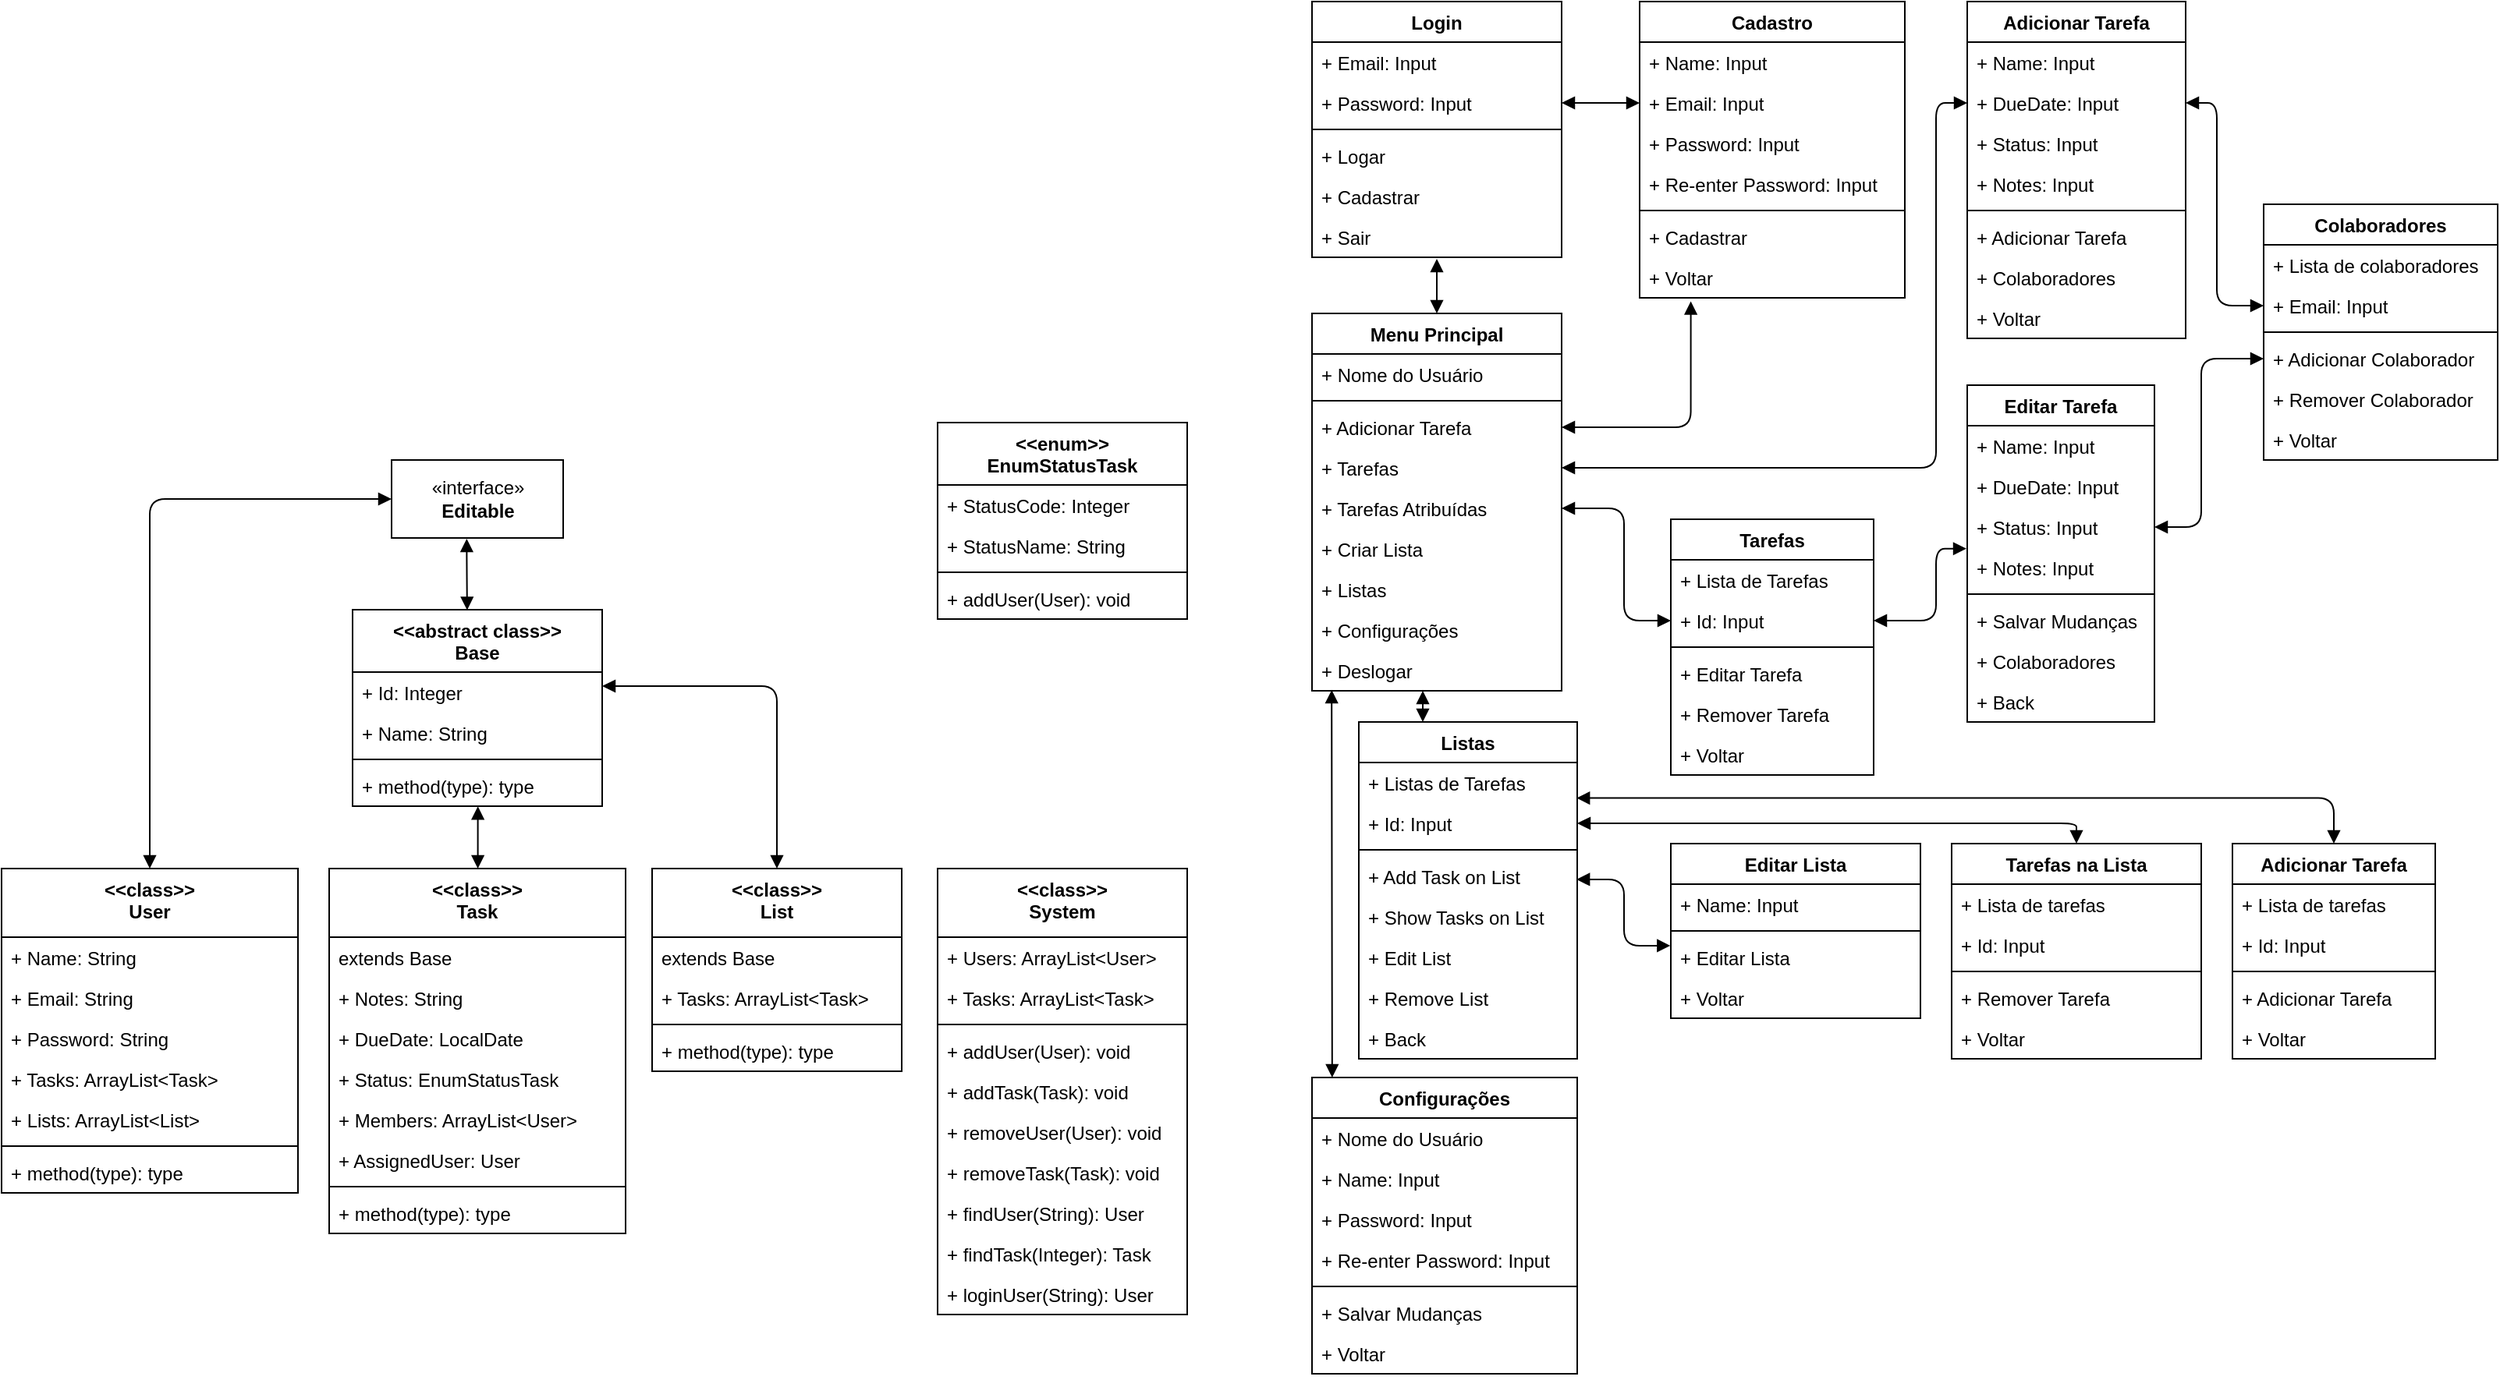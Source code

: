 <mxfile version="13.10.0" type="device"><diagram id="C5RBs43oDa-KdzZeNtuy" name="Page-1"><mxGraphModel dx="2131" dy="529" grid="1" gridSize="10" guides="1" tooltips="1" connect="1" arrows="1" fold="1" page="1" pageScale="1" pageWidth="827" pageHeight="1169" math="0" shadow="0"><root><mxCell id="WIyWlLk6GJQsqaUBKTNV-0"/><mxCell id="WIyWlLk6GJQsqaUBKTNV-1" parent="WIyWlLk6GJQsqaUBKTNV-0"/><mxCell id="65RyUPvdLyKTFgdo_uoQ-5" value="&lt;&lt;class&gt;&gt;&#10;User" style="swimlane;fontStyle=1;align=center;verticalAlign=top;childLayout=stackLayout;horizontal=1;startSize=44;horizontalStack=0;resizeParent=1;resizeParentMax=0;resizeLast=0;collapsible=1;marginBottom=0;" parent="WIyWlLk6GJQsqaUBKTNV-1" vertex="1"><mxGeometry x="-790" y="596" width="190" height="208" as="geometry"/></mxCell><mxCell id="65RyUPvdLyKTFgdo_uoQ-6" value="+ Name: String" style="text;strokeColor=none;fillColor=none;align=left;verticalAlign=top;spacingLeft=4;spacingRight=4;overflow=hidden;rotatable=0;points=[[0,0.5],[1,0.5]];portConstraint=eastwest;" parent="65RyUPvdLyKTFgdo_uoQ-5" vertex="1"><mxGeometry y="44" width="190" height="26" as="geometry"/></mxCell><mxCell id="65RyUPvdLyKTFgdo_uoQ-9" value="+ Email: String" style="text;strokeColor=none;fillColor=none;align=left;verticalAlign=top;spacingLeft=4;spacingRight=4;overflow=hidden;rotatable=0;points=[[0,0.5],[1,0.5]];portConstraint=eastwest;" parent="65RyUPvdLyKTFgdo_uoQ-5" vertex="1"><mxGeometry y="70" width="190" height="26" as="geometry"/></mxCell><mxCell id="65RyUPvdLyKTFgdo_uoQ-10" value="+ Password: String" style="text;strokeColor=none;fillColor=none;align=left;verticalAlign=top;spacingLeft=4;spacingRight=4;overflow=hidden;rotatable=0;points=[[0,0.5],[1,0.5]];portConstraint=eastwest;" parent="65RyUPvdLyKTFgdo_uoQ-5" vertex="1"><mxGeometry y="96" width="190" height="26" as="geometry"/></mxCell><mxCell id="65RyUPvdLyKTFgdo_uoQ-127" value="+ Tasks: ArrayList&lt;Task&gt;" style="text;strokeColor=none;fillColor=none;align=left;verticalAlign=top;spacingLeft=4;spacingRight=4;overflow=hidden;rotatable=0;points=[[0,0.5],[1,0.5]];portConstraint=eastwest;" parent="65RyUPvdLyKTFgdo_uoQ-5" vertex="1"><mxGeometry y="122" width="190" height="26" as="geometry"/></mxCell><mxCell id="65RyUPvdLyKTFgdo_uoQ-190" value="+ Lists: ArrayList&lt;List&gt;" style="text;strokeColor=none;fillColor=none;align=left;verticalAlign=top;spacingLeft=4;spacingRight=4;overflow=hidden;rotatable=0;points=[[0,0.5],[1,0.5]];portConstraint=eastwest;" parent="65RyUPvdLyKTFgdo_uoQ-5" vertex="1"><mxGeometry y="148" width="190" height="26" as="geometry"/></mxCell><mxCell id="65RyUPvdLyKTFgdo_uoQ-7" value="" style="line;strokeWidth=1;fillColor=none;align=left;verticalAlign=middle;spacingTop=-1;spacingLeft=3;spacingRight=3;rotatable=0;labelPosition=right;points=[];portConstraint=eastwest;" parent="65RyUPvdLyKTFgdo_uoQ-5" vertex="1"><mxGeometry y="174" width="190" height="8" as="geometry"/></mxCell><mxCell id="65RyUPvdLyKTFgdo_uoQ-8" value="+ method(type): type" style="text;strokeColor=none;fillColor=none;align=left;verticalAlign=top;spacingLeft=4;spacingRight=4;overflow=hidden;rotatable=0;points=[[0,0.5],[1,0.5]];portConstraint=eastwest;" parent="65RyUPvdLyKTFgdo_uoQ-5" vertex="1"><mxGeometry y="182" width="190" height="26" as="geometry"/></mxCell><mxCell id="65RyUPvdLyKTFgdo_uoQ-11" value="&lt;&lt;class&gt;&gt;&#10;Task" style="swimlane;fontStyle=1;align=center;verticalAlign=top;childLayout=stackLayout;horizontal=1;startSize=44;horizontalStack=0;resizeParent=1;resizeParentMax=0;resizeLast=0;collapsible=1;marginBottom=0;" parent="WIyWlLk6GJQsqaUBKTNV-1" vertex="1"><mxGeometry x="-580" y="596" width="190" height="234" as="geometry"><mxRectangle x="385" y="500" width="60" height="26" as="alternateBounds"/></mxGeometry></mxCell><mxCell id="65RyUPvdLyKTFgdo_uoQ-12" value="extends Base" style="text;strokeColor=none;fillColor=none;align=left;verticalAlign=top;spacingLeft=4;spacingRight=4;overflow=hidden;rotatable=0;points=[[0,0.5],[1,0.5]];portConstraint=eastwest;" parent="65RyUPvdLyKTFgdo_uoQ-11" vertex="1"><mxGeometry y="44" width="190" height="26" as="geometry"/></mxCell><mxCell id="65RyUPvdLyKTFgdo_uoQ-16" value="+ Notes: String" style="text;strokeColor=none;fillColor=none;align=left;verticalAlign=top;spacingLeft=4;spacingRight=4;overflow=hidden;rotatable=0;points=[[0,0.5],[1,0.5]];portConstraint=eastwest;" parent="65RyUPvdLyKTFgdo_uoQ-11" vertex="1"><mxGeometry y="70" width="190" height="26" as="geometry"/></mxCell><mxCell id="65RyUPvdLyKTFgdo_uoQ-17" value="+ DueDate: LocalDate" style="text;strokeColor=none;fillColor=none;align=left;verticalAlign=top;spacingLeft=4;spacingRight=4;overflow=hidden;rotatable=0;points=[[0,0.5],[1,0.5]];portConstraint=eastwest;" parent="65RyUPvdLyKTFgdo_uoQ-11" vertex="1"><mxGeometry y="96" width="190" height="26" as="geometry"/></mxCell><mxCell id="65RyUPvdLyKTFgdo_uoQ-18" value="+ Status: EnumStatusTask" style="text;strokeColor=none;fillColor=none;align=left;verticalAlign=top;spacingLeft=4;spacingRight=4;overflow=hidden;rotatable=0;points=[[0,0.5],[1,0.5]];portConstraint=eastwest;" parent="65RyUPvdLyKTFgdo_uoQ-11" vertex="1"><mxGeometry y="122" width="190" height="26" as="geometry"/></mxCell><mxCell id="65RyUPvdLyKTFgdo_uoQ-19" value="+ Members: ArrayList&lt;User&gt;" style="text;strokeColor=none;fillColor=none;align=left;verticalAlign=top;spacingLeft=4;spacingRight=4;overflow=hidden;rotatable=0;points=[[0,0.5],[1,0.5]];portConstraint=eastwest;" parent="65RyUPvdLyKTFgdo_uoQ-11" vertex="1"><mxGeometry y="148" width="190" height="26" as="geometry"/></mxCell><mxCell id="65RyUPvdLyKTFgdo_uoQ-129" value="+ AssignedUser: User" style="text;strokeColor=none;fillColor=none;align=left;verticalAlign=top;spacingLeft=4;spacingRight=4;overflow=hidden;rotatable=0;points=[[0,0.5],[1,0.5]];portConstraint=eastwest;" parent="65RyUPvdLyKTFgdo_uoQ-11" vertex="1"><mxGeometry y="174" width="190" height="26" as="geometry"/></mxCell><mxCell id="65RyUPvdLyKTFgdo_uoQ-13" value="" style="line;strokeWidth=1;fillColor=none;align=left;verticalAlign=middle;spacingTop=-1;spacingLeft=3;spacingRight=3;rotatable=0;labelPosition=right;points=[];portConstraint=eastwest;" parent="65RyUPvdLyKTFgdo_uoQ-11" vertex="1"><mxGeometry y="200" width="190" height="8" as="geometry"/></mxCell><mxCell id="65RyUPvdLyKTFgdo_uoQ-14" value="+ method(type): type" style="text;strokeColor=none;fillColor=none;align=left;verticalAlign=top;spacingLeft=4;spacingRight=4;overflow=hidden;rotatable=0;points=[[0,0.5],[1,0.5]];portConstraint=eastwest;" parent="65RyUPvdLyKTFgdo_uoQ-11" vertex="1"><mxGeometry y="208" width="190" height="26" as="geometry"/></mxCell><mxCell id="65RyUPvdLyKTFgdo_uoQ-20" value="&lt;&lt;class&gt;&gt;&#10;List" style="swimlane;fontStyle=1;align=center;verticalAlign=top;childLayout=stackLayout;horizontal=1;startSize=44;horizontalStack=0;resizeParent=1;resizeParentMax=0;resizeLast=0;collapsible=1;marginBottom=0;" parent="WIyWlLk6GJQsqaUBKTNV-1" vertex="1"><mxGeometry x="-373" y="596" width="160" height="130" as="geometry"/></mxCell><mxCell id="65RyUPvdLyKTFgdo_uoQ-110" value="extends Base" style="text;strokeColor=none;fillColor=none;align=left;verticalAlign=top;spacingLeft=4;spacingRight=4;overflow=hidden;rotatable=0;points=[[0,0.5],[1,0.5]];portConstraint=eastwest;" parent="65RyUPvdLyKTFgdo_uoQ-20" vertex="1"><mxGeometry y="44" width="160" height="26" as="geometry"/></mxCell><mxCell id="65RyUPvdLyKTFgdo_uoQ-24" value="+ Tasks: ArrayList&lt;Task&gt;" style="text;strokeColor=none;fillColor=none;align=left;verticalAlign=top;spacingLeft=4;spacingRight=4;overflow=hidden;rotatable=0;points=[[0,0.5],[1,0.5]];portConstraint=eastwest;" parent="65RyUPvdLyKTFgdo_uoQ-20" vertex="1"><mxGeometry y="70" width="160" height="26" as="geometry"/></mxCell><mxCell id="65RyUPvdLyKTFgdo_uoQ-22" value="" style="line;strokeWidth=1;fillColor=none;align=left;verticalAlign=middle;spacingTop=-1;spacingLeft=3;spacingRight=3;rotatable=0;labelPosition=right;points=[];portConstraint=eastwest;" parent="65RyUPvdLyKTFgdo_uoQ-20" vertex="1"><mxGeometry y="96" width="160" height="8" as="geometry"/></mxCell><mxCell id="65RyUPvdLyKTFgdo_uoQ-23" value="+ method(type): type" style="text;strokeColor=none;fillColor=none;align=left;verticalAlign=top;spacingLeft=4;spacingRight=4;overflow=hidden;rotatable=0;points=[[0,0.5],[1,0.5]];portConstraint=eastwest;" parent="65RyUPvdLyKTFgdo_uoQ-20" vertex="1"><mxGeometry y="104" width="160" height="26" as="geometry"/></mxCell><mxCell id="65RyUPvdLyKTFgdo_uoQ-35" value="Login" style="swimlane;fontStyle=1;align=center;verticalAlign=top;childLayout=stackLayout;horizontal=1;startSize=26;horizontalStack=0;resizeParent=1;resizeParentMax=0;resizeLast=0;collapsible=1;marginBottom=0;" parent="WIyWlLk6GJQsqaUBKTNV-1" vertex="1"><mxGeometry x="50" y="40" width="160" height="164" as="geometry"/></mxCell><mxCell id="65RyUPvdLyKTFgdo_uoQ-36" value="+ Email: Input" style="text;strokeColor=none;fillColor=none;align=left;verticalAlign=top;spacingLeft=4;spacingRight=4;overflow=hidden;rotatable=0;points=[[0,0.5],[1,0.5]];portConstraint=eastwest;" parent="65RyUPvdLyKTFgdo_uoQ-35" vertex="1"><mxGeometry y="26" width="160" height="26" as="geometry"/></mxCell><mxCell id="65RyUPvdLyKTFgdo_uoQ-37" value="+ Password: Input" style="text;strokeColor=none;fillColor=none;align=left;verticalAlign=top;spacingLeft=4;spacingRight=4;overflow=hidden;rotatable=0;points=[[0,0.5],[1,0.5]];portConstraint=eastwest;" parent="65RyUPvdLyKTFgdo_uoQ-35" vertex="1"><mxGeometry y="52" width="160" height="26" as="geometry"/></mxCell><mxCell id="65RyUPvdLyKTFgdo_uoQ-39" value="" style="line;strokeWidth=1;fillColor=none;align=left;verticalAlign=middle;spacingTop=-1;spacingLeft=3;spacingRight=3;rotatable=0;labelPosition=right;points=[];portConstraint=eastwest;" parent="65RyUPvdLyKTFgdo_uoQ-35" vertex="1"><mxGeometry y="78" width="160" height="8" as="geometry"/></mxCell><mxCell id="65RyUPvdLyKTFgdo_uoQ-40" value="+ Logar" style="text;strokeColor=none;fillColor=none;align=left;verticalAlign=top;spacingLeft=4;spacingRight=4;overflow=hidden;rotatable=0;points=[[0,0.5],[1,0.5]];portConstraint=eastwest;" parent="65RyUPvdLyKTFgdo_uoQ-35" vertex="1"><mxGeometry y="86" width="160" height="26" as="geometry"/></mxCell><mxCell id="65RyUPvdLyKTFgdo_uoQ-41" value="+ Cadastrar" style="text;strokeColor=none;fillColor=none;align=left;verticalAlign=top;spacingLeft=4;spacingRight=4;overflow=hidden;rotatable=0;points=[[0,0.5],[1,0.5]];portConstraint=eastwest;" parent="65RyUPvdLyKTFgdo_uoQ-35" vertex="1"><mxGeometry y="112" width="160" height="26" as="geometry"/></mxCell><mxCell id="65RyUPvdLyKTFgdo_uoQ-42" value="+ Sair" style="text;strokeColor=none;fillColor=none;align=left;verticalAlign=top;spacingLeft=4;spacingRight=4;overflow=hidden;rotatable=0;points=[[0,0.5],[1,0.5]];portConstraint=eastwest;" parent="65RyUPvdLyKTFgdo_uoQ-35" vertex="1"><mxGeometry y="138" width="160" height="26" as="geometry"/></mxCell><mxCell id="65RyUPvdLyKTFgdo_uoQ-43" value="Cadastro" style="swimlane;fontStyle=1;align=center;verticalAlign=top;childLayout=stackLayout;horizontal=1;startSize=26;horizontalStack=0;resizeParent=1;resizeParentMax=0;resizeLast=0;collapsible=1;marginBottom=0;" parent="WIyWlLk6GJQsqaUBKTNV-1" vertex="1"><mxGeometry x="260" y="40" width="170" height="190" as="geometry"/></mxCell><mxCell id="65RyUPvdLyKTFgdo_uoQ-44" value="+ Name: Input" style="text;strokeColor=none;fillColor=none;align=left;verticalAlign=top;spacingLeft=4;spacingRight=4;overflow=hidden;rotatable=0;points=[[0,0.5],[1,0.5]];portConstraint=eastwest;" parent="65RyUPvdLyKTFgdo_uoQ-43" vertex="1"><mxGeometry y="26" width="170" height="26" as="geometry"/></mxCell><mxCell id="65RyUPvdLyKTFgdo_uoQ-45" value="+ Email: Input" style="text;strokeColor=none;fillColor=none;align=left;verticalAlign=top;spacingLeft=4;spacingRight=4;overflow=hidden;rotatable=0;points=[[0,0.5],[1,0.5]];portConstraint=eastwest;" parent="65RyUPvdLyKTFgdo_uoQ-43" vertex="1"><mxGeometry y="52" width="170" height="26" as="geometry"/></mxCell><mxCell id="65RyUPvdLyKTFgdo_uoQ-50" value="+ Password: Input" style="text;strokeColor=none;fillColor=none;align=left;verticalAlign=top;spacingLeft=4;spacingRight=4;overflow=hidden;rotatable=0;points=[[0,0.5],[1,0.5]];portConstraint=eastwest;" parent="65RyUPvdLyKTFgdo_uoQ-43" vertex="1"><mxGeometry y="78" width="170" height="26" as="geometry"/></mxCell><mxCell id="65RyUPvdLyKTFgdo_uoQ-51" value="+ Re-enter Password: Input" style="text;strokeColor=none;fillColor=none;align=left;verticalAlign=top;spacingLeft=4;spacingRight=4;overflow=hidden;rotatable=0;points=[[0,0.5],[1,0.5]];portConstraint=eastwest;" parent="65RyUPvdLyKTFgdo_uoQ-43" vertex="1"><mxGeometry y="104" width="170" height="26" as="geometry"/></mxCell><mxCell id="65RyUPvdLyKTFgdo_uoQ-46" value="" style="line;strokeWidth=1;fillColor=none;align=left;verticalAlign=middle;spacingTop=-1;spacingLeft=3;spacingRight=3;rotatable=0;labelPosition=right;points=[];portConstraint=eastwest;" parent="65RyUPvdLyKTFgdo_uoQ-43" vertex="1"><mxGeometry y="130" width="170" height="8" as="geometry"/></mxCell><mxCell id="65RyUPvdLyKTFgdo_uoQ-48" value="+ Cadastrar" style="text;strokeColor=none;fillColor=none;align=left;verticalAlign=top;spacingLeft=4;spacingRight=4;overflow=hidden;rotatable=0;points=[[0,0.5],[1,0.5]];portConstraint=eastwest;" parent="65RyUPvdLyKTFgdo_uoQ-43" vertex="1"><mxGeometry y="138" width="170" height="26" as="geometry"/></mxCell><mxCell id="65RyUPvdLyKTFgdo_uoQ-49" value="+ Voltar" style="text;strokeColor=none;fillColor=none;align=left;verticalAlign=top;spacingLeft=4;spacingRight=4;overflow=hidden;rotatable=0;points=[[0,0.5],[1,0.5]];portConstraint=eastwest;" parent="65RyUPvdLyKTFgdo_uoQ-43" vertex="1"><mxGeometry y="164" width="170" height="26" as="geometry"/></mxCell><mxCell id="65RyUPvdLyKTFgdo_uoQ-52" value="Menu Principal" style="swimlane;fontStyle=1;align=center;verticalAlign=top;childLayout=stackLayout;horizontal=1;startSize=26;horizontalStack=0;resizeParent=1;resizeParentMax=0;resizeLast=0;collapsible=1;marginBottom=0;" parent="WIyWlLk6GJQsqaUBKTNV-1" vertex="1"><mxGeometry x="50" y="240" width="160" height="242" as="geometry"/></mxCell><mxCell id="65RyUPvdLyKTFgdo_uoQ-58" value="+ Nome do Usuário" style="text;strokeColor=none;fillColor=none;align=left;verticalAlign=top;spacingLeft=4;spacingRight=4;overflow=hidden;rotatable=0;points=[[0,0.5],[1,0.5]];portConstraint=eastwest;" parent="65RyUPvdLyKTFgdo_uoQ-52" vertex="1"><mxGeometry y="26" width="160" height="26" as="geometry"/></mxCell><mxCell id="65RyUPvdLyKTFgdo_uoQ-57" value="" style="line;strokeWidth=1;fillColor=none;align=left;verticalAlign=middle;spacingTop=-1;spacingLeft=3;spacingRight=3;rotatable=0;labelPosition=right;points=[];portConstraint=eastwest;" parent="65RyUPvdLyKTFgdo_uoQ-52" vertex="1"><mxGeometry y="52" width="160" height="8" as="geometry"/></mxCell><mxCell id="65RyUPvdLyKTFgdo_uoQ-61" value="+ Adicionar Tarefa" style="text;strokeColor=none;fillColor=none;align=left;verticalAlign=top;spacingLeft=4;spacingRight=4;overflow=hidden;rotatable=0;points=[[0,0.5],[1,0.5]];portConstraint=eastwest;" parent="65RyUPvdLyKTFgdo_uoQ-52" vertex="1"><mxGeometry y="60" width="160" height="26" as="geometry"/></mxCell><mxCell id="65RyUPvdLyKTFgdo_uoQ-60" value="+ Tarefas" style="text;strokeColor=none;fillColor=none;align=left;verticalAlign=top;spacingLeft=4;spacingRight=4;overflow=hidden;rotatable=0;points=[[0,0.5],[1,0.5]];portConstraint=eastwest;" parent="65RyUPvdLyKTFgdo_uoQ-52" vertex="1"><mxGeometry y="86" width="160" height="26" as="geometry"/></mxCell><mxCell id="65RyUPvdLyKTFgdo_uoQ-164" value="+ Tarefas Atribuídas" style="text;strokeColor=none;fillColor=none;align=left;verticalAlign=top;spacingLeft=4;spacingRight=4;overflow=hidden;rotatable=0;points=[[0,0.5],[1,0.5]];portConstraint=eastwest;" parent="65RyUPvdLyKTFgdo_uoQ-52" vertex="1"><mxGeometry y="112" width="160" height="26" as="geometry"/></mxCell><mxCell id="65RyUPvdLyKTFgdo_uoQ-62" value="+ Criar Lista" style="text;strokeColor=none;fillColor=none;align=left;verticalAlign=top;spacingLeft=4;spacingRight=4;overflow=hidden;rotatable=0;points=[[0,0.5],[1,0.5]];portConstraint=eastwest;" parent="65RyUPvdLyKTFgdo_uoQ-52" vertex="1"><mxGeometry y="138" width="160" height="26" as="geometry"/></mxCell><mxCell id="65RyUPvdLyKTFgdo_uoQ-64" value="+ Listas" style="text;strokeColor=none;fillColor=none;align=left;verticalAlign=top;spacingLeft=4;spacingRight=4;overflow=hidden;rotatable=0;points=[[0,0.5],[1,0.5]];portConstraint=eastwest;" parent="65RyUPvdLyKTFgdo_uoQ-52" vertex="1"><mxGeometry y="164" width="160" height="26" as="geometry"/></mxCell><mxCell id="65RyUPvdLyKTFgdo_uoQ-191" value="+ Configurações" style="text;strokeColor=none;fillColor=none;align=left;verticalAlign=top;spacingLeft=4;spacingRight=4;overflow=hidden;rotatable=0;points=[[0,0.5],[1,0.5]];portConstraint=eastwest;" parent="65RyUPvdLyKTFgdo_uoQ-52" vertex="1"><mxGeometry y="190" width="160" height="26" as="geometry"/></mxCell><mxCell id="65RyUPvdLyKTFgdo_uoQ-59" value="+ Deslogar" style="text;strokeColor=none;fillColor=none;align=left;verticalAlign=top;spacingLeft=4;spacingRight=4;overflow=hidden;rotatable=0;points=[[0,0.5],[1,0.5]];portConstraint=eastwest;" parent="65RyUPvdLyKTFgdo_uoQ-52" vertex="1"><mxGeometry y="216" width="160" height="26" as="geometry"/></mxCell><mxCell id="65RyUPvdLyKTFgdo_uoQ-65" value="Adicionar Tarefa" style="swimlane;fontStyle=1;align=center;verticalAlign=top;childLayout=stackLayout;horizontal=1;startSize=26;horizontalStack=0;resizeParent=1;resizeParentMax=0;resizeLast=0;collapsible=1;marginBottom=0;" parent="WIyWlLk6GJQsqaUBKTNV-1" vertex="1"><mxGeometry x="470" y="40" width="140" height="216" as="geometry"/></mxCell><mxCell id="65RyUPvdLyKTFgdo_uoQ-66" value="+ Name: Input" style="text;strokeColor=none;fillColor=none;align=left;verticalAlign=top;spacingLeft=4;spacingRight=4;overflow=hidden;rotatable=0;points=[[0,0.5],[1,0.5]];portConstraint=eastwest;" parent="65RyUPvdLyKTFgdo_uoQ-65" vertex="1"><mxGeometry y="26" width="140" height="26" as="geometry"/></mxCell><mxCell id="65RyUPvdLyKTFgdo_uoQ-74" value="+ DueDate: Input" style="text;strokeColor=none;fillColor=none;align=left;verticalAlign=top;spacingLeft=4;spacingRight=4;overflow=hidden;rotatable=0;points=[[0,0.5],[1,0.5]];portConstraint=eastwest;" parent="65RyUPvdLyKTFgdo_uoQ-65" vertex="1"><mxGeometry y="52" width="140" height="26" as="geometry"/></mxCell><mxCell id="65RyUPvdLyKTFgdo_uoQ-75" value="+ Status: Input" style="text;strokeColor=none;fillColor=none;align=left;verticalAlign=top;spacingLeft=4;spacingRight=4;overflow=hidden;rotatable=0;points=[[0,0.5],[1,0.5]];portConstraint=eastwest;" parent="65RyUPvdLyKTFgdo_uoQ-65" vertex="1"><mxGeometry y="78" width="140" height="26" as="geometry"/></mxCell><mxCell id="65RyUPvdLyKTFgdo_uoQ-100" value="+ Notes: Input" style="text;strokeColor=none;fillColor=none;align=left;verticalAlign=top;spacingLeft=4;spacingRight=4;overflow=hidden;rotatable=0;points=[[0,0.5],[1,0.5]];portConstraint=eastwest;" parent="65RyUPvdLyKTFgdo_uoQ-65" vertex="1"><mxGeometry y="104" width="140" height="26" as="geometry"/></mxCell><mxCell id="65RyUPvdLyKTFgdo_uoQ-67" value="" style="line;strokeWidth=1;fillColor=none;align=left;verticalAlign=middle;spacingTop=-1;spacingLeft=3;spacingRight=3;rotatable=0;labelPosition=right;points=[];portConstraint=eastwest;" parent="65RyUPvdLyKTFgdo_uoQ-65" vertex="1"><mxGeometry y="130" width="140" height="8" as="geometry"/></mxCell><mxCell id="65RyUPvdLyKTFgdo_uoQ-70" value="+ Adicionar Tarefa" style="text;strokeColor=none;fillColor=none;align=left;verticalAlign=top;spacingLeft=4;spacingRight=4;overflow=hidden;rotatable=0;points=[[0,0.5],[1,0.5]];portConstraint=eastwest;" parent="65RyUPvdLyKTFgdo_uoQ-65" vertex="1"><mxGeometry y="138" width="140" height="26" as="geometry"/></mxCell><mxCell id="65RyUPvdLyKTFgdo_uoQ-68" value="+ Colaboradores" style="text;strokeColor=none;fillColor=none;align=left;verticalAlign=top;spacingLeft=4;spacingRight=4;overflow=hidden;rotatable=0;points=[[0,0.5],[1,0.5]];portConstraint=eastwest;" parent="65RyUPvdLyKTFgdo_uoQ-65" vertex="1"><mxGeometry y="164" width="140" height="26" as="geometry"/></mxCell><mxCell id="65RyUPvdLyKTFgdo_uoQ-73" value="+ Voltar" style="text;strokeColor=none;fillColor=none;align=left;verticalAlign=top;spacingLeft=4;spacingRight=4;overflow=hidden;rotatable=0;points=[[0,0.5],[1,0.5]];portConstraint=eastwest;" parent="65RyUPvdLyKTFgdo_uoQ-65" vertex="1"><mxGeometry y="190" width="140" height="26" as="geometry"/></mxCell><mxCell id="65RyUPvdLyKTFgdo_uoQ-77" value="Colaboradores" style="swimlane;fontStyle=1;align=center;verticalAlign=top;childLayout=stackLayout;horizontal=1;startSize=26;horizontalStack=0;resizeParent=1;resizeParentMax=0;resizeLast=0;collapsible=1;marginBottom=0;" parent="WIyWlLk6GJQsqaUBKTNV-1" vertex="1"><mxGeometry x="660" y="170" width="150" height="164" as="geometry"/></mxCell><mxCell id="65RyUPvdLyKTFgdo_uoQ-78" value="+ Lista de colaboradores" style="text;strokeColor=none;fillColor=none;align=left;verticalAlign=top;spacingLeft=4;spacingRight=4;overflow=hidden;rotatable=0;points=[[0,0.5],[1,0.5]];portConstraint=eastwest;" parent="65RyUPvdLyKTFgdo_uoQ-77" vertex="1"><mxGeometry y="26" width="150" height="26" as="geometry"/></mxCell><mxCell id="65RyUPvdLyKTFgdo_uoQ-79" value="+ Email: Input" style="text;strokeColor=none;fillColor=none;align=left;verticalAlign=top;spacingLeft=4;spacingRight=4;overflow=hidden;rotatable=0;points=[[0,0.5],[1,0.5]];portConstraint=eastwest;" parent="65RyUPvdLyKTFgdo_uoQ-77" vertex="1"><mxGeometry y="52" width="150" height="26" as="geometry"/></mxCell><mxCell id="65RyUPvdLyKTFgdo_uoQ-81" value="" style="line;strokeWidth=1;fillColor=none;align=left;verticalAlign=middle;spacingTop=-1;spacingLeft=3;spacingRight=3;rotatable=0;labelPosition=right;points=[];portConstraint=eastwest;" parent="65RyUPvdLyKTFgdo_uoQ-77" vertex="1"><mxGeometry y="78" width="150" height="8" as="geometry"/></mxCell><mxCell id="65RyUPvdLyKTFgdo_uoQ-82" value="+ Adicionar Colaborador" style="text;strokeColor=none;fillColor=none;align=left;verticalAlign=top;spacingLeft=4;spacingRight=4;overflow=hidden;rotatable=0;points=[[0,0.5],[1,0.5]];portConstraint=eastwest;" parent="65RyUPvdLyKTFgdo_uoQ-77" vertex="1"><mxGeometry y="86" width="150" height="26" as="geometry"/></mxCell><mxCell id="65RyUPvdLyKTFgdo_uoQ-83" value="+ Remover Colaborador" style="text;strokeColor=none;fillColor=none;align=left;verticalAlign=top;spacingLeft=4;spacingRight=4;overflow=hidden;rotatable=0;points=[[0,0.5],[1,0.5]];portConstraint=eastwest;" parent="65RyUPvdLyKTFgdo_uoQ-77" vertex="1"><mxGeometry y="112" width="150" height="26" as="geometry"/></mxCell><mxCell id="65RyUPvdLyKTFgdo_uoQ-84" value="+ Voltar" style="text;strokeColor=none;fillColor=none;align=left;verticalAlign=top;spacingLeft=4;spacingRight=4;overflow=hidden;rotatable=0;points=[[0,0.5],[1,0.5]];portConstraint=eastwest;" parent="65RyUPvdLyKTFgdo_uoQ-77" vertex="1"><mxGeometry y="138" width="150" height="26" as="geometry"/></mxCell><mxCell id="65RyUPvdLyKTFgdo_uoQ-85" value="Tarefas" style="swimlane;fontStyle=1;align=center;verticalAlign=top;childLayout=stackLayout;horizontal=1;startSize=26;horizontalStack=0;resizeParent=1;resizeParentMax=0;resizeLast=0;collapsible=1;marginBottom=0;" parent="WIyWlLk6GJQsqaUBKTNV-1" vertex="1"><mxGeometry x="280" y="372" width="130" height="164" as="geometry"/></mxCell><mxCell id="65RyUPvdLyKTFgdo_uoQ-86" value="+ Lista de Tarefas" style="text;strokeColor=none;fillColor=none;align=left;verticalAlign=top;spacingLeft=4;spacingRight=4;overflow=hidden;rotatable=0;points=[[0,0.5],[1,0.5]];portConstraint=eastwest;" parent="65RyUPvdLyKTFgdo_uoQ-85" vertex="1"><mxGeometry y="26" width="130" height="26" as="geometry"/></mxCell><mxCell id="65RyUPvdLyKTFgdo_uoQ-87" value="+ Id: Input" style="text;strokeColor=none;fillColor=none;align=left;verticalAlign=top;spacingLeft=4;spacingRight=4;overflow=hidden;rotatable=0;points=[[0,0.5],[1,0.5]];portConstraint=eastwest;" parent="65RyUPvdLyKTFgdo_uoQ-85" vertex="1"><mxGeometry y="52" width="130" height="26" as="geometry"/></mxCell><mxCell id="65RyUPvdLyKTFgdo_uoQ-88" value="" style="line;strokeWidth=1;fillColor=none;align=left;verticalAlign=middle;spacingTop=-1;spacingLeft=3;spacingRight=3;rotatable=0;labelPosition=right;points=[];portConstraint=eastwest;" parent="65RyUPvdLyKTFgdo_uoQ-85" vertex="1"><mxGeometry y="78" width="130" height="8" as="geometry"/></mxCell><mxCell id="65RyUPvdLyKTFgdo_uoQ-90" value="+ Editar Tarefa" style="text;strokeColor=none;fillColor=none;align=left;verticalAlign=top;spacingLeft=4;spacingRight=4;overflow=hidden;rotatable=0;points=[[0,0.5],[1,0.5]];portConstraint=eastwest;" parent="65RyUPvdLyKTFgdo_uoQ-85" vertex="1"><mxGeometry y="86" width="130" height="26" as="geometry"/></mxCell><mxCell id="65RyUPvdLyKTFgdo_uoQ-89" value="+ Remover Tarefa" style="text;strokeColor=none;fillColor=none;align=left;verticalAlign=top;spacingLeft=4;spacingRight=4;overflow=hidden;rotatable=0;points=[[0,0.5],[1,0.5]];portConstraint=eastwest;" parent="65RyUPvdLyKTFgdo_uoQ-85" vertex="1"><mxGeometry y="112" width="130" height="26" as="geometry"/></mxCell><mxCell id="65RyUPvdLyKTFgdo_uoQ-91" value="+ Voltar" style="text;strokeColor=none;fillColor=none;align=left;verticalAlign=top;spacingLeft=4;spacingRight=4;overflow=hidden;rotatable=0;points=[[0,0.5],[1,0.5]];portConstraint=eastwest;" parent="65RyUPvdLyKTFgdo_uoQ-85" vertex="1"><mxGeometry y="138" width="130" height="26" as="geometry"/></mxCell><mxCell id="65RyUPvdLyKTFgdo_uoQ-92" value="Editar Tarefa" style="swimlane;fontStyle=1;align=center;verticalAlign=top;childLayout=stackLayout;horizontal=1;startSize=26;horizontalStack=0;resizeParent=1;resizeParentMax=0;resizeLast=0;collapsible=1;marginBottom=0;" parent="WIyWlLk6GJQsqaUBKTNV-1" vertex="1"><mxGeometry x="470" y="286" width="120" height="216" as="geometry"/></mxCell><mxCell id="65RyUPvdLyKTFgdo_uoQ-93" value="+ Name: Input" style="text;strokeColor=none;fillColor=none;align=left;verticalAlign=top;spacingLeft=4;spacingRight=4;overflow=hidden;rotatable=0;points=[[0,0.5],[1,0.5]];portConstraint=eastwest;" parent="65RyUPvdLyKTFgdo_uoQ-92" vertex="1"><mxGeometry y="26" width="120" height="26" as="geometry"/></mxCell><mxCell id="65RyUPvdLyKTFgdo_uoQ-94" value="+ DueDate: Input" style="text;strokeColor=none;fillColor=none;align=left;verticalAlign=top;spacingLeft=4;spacingRight=4;overflow=hidden;rotatable=0;points=[[0,0.5],[1,0.5]];portConstraint=eastwest;" parent="65RyUPvdLyKTFgdo_uoQ-92" vertex="1"><mxGeometry y="52" width="120" height="26" as="geometry"/></mxCell><mxCell id="65RyUPvdLyKTFgdo_uoQ-95" value="+ Status: Input" style="text;strokeColor=none;fillColor=none;align=left;verticalAlign=top;spacingLeft=4;spacingRight=4;overflow=hidden;rotatable=0;points=[[0,0.5],[1,0.5]];portConstraint=eastwest;" parent="65RyUPvdLyKTFgdo_uoQ-92" vertex="1"><mxGeometry y="78" width="120" height="26" as="geometry"/></mxCell><mxCell id="65RyUPvdLyKTFgdo_uoQ-101" value="+ Notes: Input" style="text;strokeColor=none;fillColor=none;align=left;verticalAlign=top;spacingLeft=4;spacingRight=4;overflow=hidden;rotatable=0;points=[[0,0.5],[1,0.5]];portConstraint=eastwest;" parent="65RyUPvdLyKTFgdo_uoQ-92" vertex="1"><mxGeometry y="104" width="120" height="26" as="geometry"/></mxCell><mxCell id="65RyUPvdLyKTFgdo_uoQ-96" value="" style="line;strokeWidth=1;fillColor=none;align=left;verticalAlign=middle;spacingTop=-1;spacingLeft=3;spacingRight=3;rotatable=0;labelPosition=right;points=[];portConstraint=eastwest;" parent="65RyUPvdLyKTFgdo_uoQ-92" vertex="1"><mxGeometry y="130" width="120" height="8" as="geometry"/></mxCell><mxCell id="65RyUPvdLyKTFgdo_uoQ-98" value="+ Salvar Mudanças" style="text;strokeColor=none;fillColor=none;align=left;verticalAlign=top;spacingLeft=4;spacingRight=4;overflow=hidden;rotatable=0;points=[[0,0.5],[1,0.5]];portConstraint=eastwest;" parent="65RyUPvdLyKTFgdo_uoQ-92" vertex="1"><mxGeometry y="138" width="120" height="26" as="geometry"/></mxCell><mxCell id="65RyUPvdLyKTFgdo_uoQ-102" value="+ Colaboradores" style="text;strokeColor=none;fillColor=none;align=left;verticalAlign=top;spacingLeft=4;spacingRight=4;overflow=hidden;rotatable=0;points=[[0,0.5],[1,0.5]];portConstraint=eastwest;" parent="65RyUPvdLyKTFgdo_uoQ-92" vertex="1"><mxGeometry y="164" width="120" height="26" as="geometry"/></mxCell><mxCell id="65RyUPvdLyKTFgdo_uoQ-99" value="+ Back" style="text;strokeColor=none;fillColor=none;align=left;verticalAlign=top;spacingLeft=4;spacingRight=4;overflow=hidden;rotatable=0;points=[[0,0.5],[1,0.5]];portConstraint=eastwest;" parent="65RyUPvdLyKTFgdo_uoQ-92" vertex="1"><mxGeometry y="190" width="120" height="26" as="geometry"/></mxCell><mxCell id="65RyUPvdLyKTFgdo_uoQ-103" value="Listas" style="swimlane;fontStyle=1;align=center;verticalAlign=top;childLayout=stackLayout;horizontal=1;startSize=26;horizontalStack=0;resizeParent=1;resizeParentMax=0;resizeLast=0;collapsible=1;marginBottom=0;" parent="WIyWlLk6GJQsqaUBKTNV-1" vertex="1"><mxGeometry x="80" y="502" width="140" height="216" as="geometry"/></mxCell><mxCell id="65RyUPvdLyKTFgdo_uoQ-104" value="+ Listas de Tarefas&#10;" style="text;strokeColor=none;fillColor=none;align=left;verticalAlign=top;spacingLeft=4;spacingRight=4;overflow=hidden;rotatable=0;points=[[0,0.5],[1,0.5]];portConstraint=eastwest;" parent="65RyUPvdLyKTFgdo_uoQ-103" vertex="1"><mxGeometry y="26" width="140" height="26" as="geometry"/></mxCell><mxCell id="65RyUPvdLyKTFgdo_uoQ-105" value="+ Id: Input" style="text;strokeColor=none;fillColor=none;align=left;verticalAlign=top;spacingLeft=4;spacingRight=4;overflow=hidden;rotatable=0;points=[[0,0.5],[1,0.5]];portConstraint=eastwest;" parent="65RyUPvdLyKTFgdo_uoQ-103" vertex="1"><mxGeometry y="52" width="140" height="26" as="geometry"/></mxCell><mxCell id="65RyUPvdLyKTFgdo_uoQ-106" value="" style="line;strokeWidth=1;fillColor=none;align=left;verticalAlign=middle;spacingTop=-1;spacingLeft=3;spacingRight=3;rotatable=0;labelPosition=right;points=[];portConstraint=eastwest;" parent="65RyUPvdLyKTFgdo_uoQ-103" vertex="1"><mxGeometry y="78" width="140" height="8" as="geometry"/></mxCell><mxCell id="65RyUPvdLyKTFgdo_uoQ-107" value="+ Add Task on List" style="text;strokeColor=none;fillColor=none;align=left;verticalAlign=top;spacingLeft=4;spacingRight=4;overflow=hidden;rotatable=0;points=[[0,0.5],[1,0.5]];portConstraint=eastwest;" parent="65RyUPvdLyKTFgdo_uoQ-103" vertex="1"><mxGeometry y="86" width="140" height="26" as="geometry"/></mxCell><mxCell id="65RyUPvdLyKTFgdo_uoQ-118" value="+ Show Tasks on List" style="text;strokeColor=none;fillColor=none;align=left;verticalAlign=top;spacingLeft=4;spacingRight=4;overflow=hidden;rotatable=0;points=[[0,0.5],[1,0.5]];portConstraint=eastwest;" parent="65RyUPvdLyKTFgdo_uoQ-103" vertex="1"><mxGeometry y="112" width="140" height="26" as="geometry"/></mxCell><mxCell id="65RyUPvdLyKTFgdo_uoQ-170" value="+ Edit List" style="text;strokeColor=none;fillColor=none;align=left;verticalAlign=top;spacingLeft=4;spacingRight=4;overflow=hidden;rotatable=0;points=[[0,0.5],[1,0.5]];portConstraint=eastwest;" parent="65RyUPvdLyKTFgdo_uoQ-103" vertex="1"><mxGeometry y="138" width="140" height="26" as="geometry"/></mxCell><mxCell id="65RyUPvdLyKTFgdo_uoQ-108" value="+ Remove List" style="text;strokeColor=none;fillColor=none;align=left;verticalAlign=top;spacingLeft=4;spacingRight=4;overflow=hidden;rotatable=0;points=[[0,0.5],[1,0.5]];portConstraint=eastwest;" parent="65RyUPvdLyKTFgdo_uoQ-103" vertex="1"><mxGeometry y="164" width="140" height="26" as="geometry"/></mxCell><mxCell id="65RyUPvdLyKTFgdo_uoQ-109" value="+ Back" style="text;strokeColor=none;fillColor=none;align=left;verticalAlign=top;spacingLeft=4;spacingRight=4;overflow=hidden;rotatable=0;points=[[0,0.5],[1,0.5]];portConstraint=eastwest;" parent="65RyUPvdLyKTFgdo_uoQ-103" vertex="1"><mxGeometry y="190" width="140" height="26" as="geometry"/></mxCell><mxCell id="65RyUPvdLyKTFgdo_uoQ-111" value="Adicionar Tarefa" style="swimlane;fontStyle=1;align=center;verticalAlign=top;childLayout=stackLayout;horizontal=1;startSize=26;horizontalStack=0;resizeParent=1;resizeParentMax=0;resizeLast=0;collapsible=1;marginBottom=0;" parent="WIyWlLk6GJQsqaUBKTNV-1" vertex="1"><mxGeometry x="640" y="580" width="130" height="138" as="geometry"/></mxCell><mxCell id="65RyUPvdLyKTFgdo_uoQ-112" value="+ Lista de tarefas" style="text;strokeColor=none;fillColor=none;align=left;verticalAlign=top;spacingLeft=4;spacingRight=4;overflow=hidden;rotatable=0;points=[[0,0.5],[1,0.5]];portConstraint=eastwest;" parent="65RyUPvdLyKTFgdo_uoQ-111" vertex="1"><mxGeometry y="26" width="130" height="26" as="geometry"/></mxCell><mxCell id="65RyUPvdLyKTFgdo_uoQ-113" value="+ Id: Input" style="text;strokeColor=none;fillColor=none;align=left;verticalAlign=top;spacingLeft=4;spacingRight=4;overflow=hidden;rotatable=0;points=[[0,0.5],[1,0.5]];portConstraint=eastwest;" parent="65RyUPvdLyKTFgdo_uoQ-111" vertex="1"><mxGeometry y="52" width="130" height="26" as="geometry"/></mxCell><mxCell id="65RyUPvdLyKTFgdo_uoQ-114" value="" style="line;strokeWidth=1;fillColor=none;align=left;verticalAlign=middle;spacingTop=-1;spacingLeft=3;spacingRight=3;rotatable=0;labelPosition=right;points=[];portConstraint=eastwest;" parent="65RyUPvdLyKTFgdo_uoQ-111" vertex="1"><mxGeometry y="78" width="130" height="8" as="geometry"/></mxCell><mxCell id="65RyUPvdLyKTFgdo_uoQ-115" value="+ Adicionar Tarefa" style="text;strokeColor=none;fillColor=none;align=left;verticalAlign=top;spacingLeft=4;spacingRight=4;overflow=hidden;rotatable=0;points=[[0,0.5],[1,0.5]];portConstraint=eastwest;" parent="65RyUPvdLyKTFgdo_uoQ-111" vertex="1"><mxGeometry y="86" width="130" height="26" as="geometry"/></mxCell><mxCell id="65RyUPvdLyKTFgdo_uoQ-117" value="+ Voltar" style="text;strokeColor=none;fillColor=none;align=left;verticalAlign=top;spacingLeft=4;spacingRight=4;overflow=hidden;rotatable=0;points=[[0,0.5],[1,0.5]];portConstraint=eastwest;" parent="65RyUPvdLyKTFgdo_uoQ-111" vertex="1"><mxGeometry y="112" width="130" height="26" as="geometry"/></mxCell><mxCell id="65RyUPvdLyKTFgdo_uoQ-119" value="Editar Lista" style="swimlane;fontStyle=1;align=center;verticalAlign=top;childLayout=stackLayout;horizontal=1;startSize=26;horizontalStack=0;resizeParent=1;resizeParentMax=0;resizeLast=0;collapsible=1;marginBottom=0;" parent="WIyWlLk6GJQsqaUBKTNV-1" vertex="1"><mxGeometry x="280" y="580" width="160" height="112" as="geometry"/></mxCell><mxCell id="65RyUPvdLyKTFgdo_uoQ-120" value="+ Name: Input" style="text;strokeColor=none;fillColor=none;align=left;verticalAlign=top;spacingLeft=4;spacingRight=4;overflow=hidden;rotatable=0;points=[[0,0.5],[1,0.5]];portConstraint=eastwest;" parent="65RyUPvdLyKTFgdo_uoQ-119" vertex="1"><mxGeometry y="26" width="160" height="26" as="geometry"/></mxCell><mxCell id="65RyUPvdLyKTFgdo_uoQ-122" value="" style="line;strokeWidth=1;fillColor=none;align=left;verticalAlign=middle;spacingTop=-1;spacingLeft=3;spacingRight=3;rotatable=0;labelPosition=right;points=[];portConstraint=eastwest;" parent="65RyUPvdLyKTFgdo_uoQ-119" vertex="1"><mxGeometry y="52" width="160" height="8" as="geometry"/></mxCell><mxCell id="65RyUPvdLyKTFgdo_uoQ-123" value="+ Editar Lista" style="text;strokeColor=none;fillColor=none;align=left;verticalAlign=top;spacingLeft=4;spacingRight=4;overflow=hidden;rotatable=0;points=[[0,0.5],[1,0.5]];portConstraint=eastwest;" parent="65RyUPvdLyKTFgdo_uoQ-119" vertex="1"><mxGeometry y="60" width="160" height="26" as="geometry"/></mxCell><mxCell id="65RyUPvdLyKTFgdo_uoQ-124" value="+ Voltar" style="text;strokeColor=none;fillColor=none;align=left;verticalAlign=top;spacingLeft=4;spacingRight=4;overflow=hidden;rotatable=0;points=[[0,0.5],[1,0.5]];portConstraint=eastwest;" parent="65RyUPvdLyKTFgdo_uoQ-119" vertex="1"><mxGeometry y="86" width="160" height="26" as="geometry"/></mxCell><mxCell id="65RyUPvdLyKTFgdo_uoQ-130" value="" style="endArrow=block;endFill=1;html=1;edgeStyle=orthogonalEdgeStyle;align=left;verticalAlign=top;exitX=1;exitY=0.5;exitDx=0;exitDy=0;entryX=-0.004;entryY=0.033;entryDx=0;entryDy=0;entryPerimeter=0;startArrow=block;startFill=1;" parent="WIyWlLk6GJQsqaUBKTNV-1" source="65RyUPvdLyKTFgdo_uoQ-87" target="65RyUPvdLyKTFgdo_uoQ-101" edge="1"><mxGeometry x="-1" relative="1" as="geometry"><mxPoint x="231" y="450" as="sourcePoint"/><mxPoint x="414" y="598" as="targetPoint"/><Array as="points"><mxPoint x="450" y="437"/><mxPoint x="450" y="391"/></Array></mxGeometry></mxCell><mxCell id="65RyUPvdLyKTFgdo_uoQ-137" value="" style="endArrow=block;endFill=1;html=1;edgeStyle=orthogonalEdgeStyle;align=left;verticalAlign=top;exitX=0;exitY=0.5;exitDx=0;exitDy=0;startArrow=block;startFill=1;entryX=1;entryY=0.5;entryDx=0;entryDy=0;" parent="WIyWlLk6GJQsqaUBKTNV-1" source="65RyUPvdLyKTFgdo_uoQ-82" target="65RyUPvdLyKTFgdo_uoQ-95" edge="1"><mxGeometry x="-1" relative="1" as="geometry"><mxPoint x="546" y="629" as="sourcePoint"/><mxPoint x="588" y="462" as="targetPoint"/><Array as="points"><mxPoint x="620" y="269"/><mxPoint x="620" y="377"/></Array></mxGeometry></mxCell><mxCell id="65RyUPvdLyKTFgdo_uoQ-140" value="" style="endArrow=block;endFill=1;html=1;edgeStyle=orthogonalEdgeStyle;align=left;verticalAlign=top;exitX=1;exitY=0.5;exitDx=0;exitDy=0;entryX=0;entryY=0.5;entryDx=0;entryDy=0;startArrow=block;startFill=1;" parent="WIyWlLk6GJQsqaUBKTNV-1" source="65RyUPvdLyKTFgdo_uoQ-164" target="65RyUPvdLyKTFgdo_uoQ-87" edge="1"><mxGeometry x="-1" relative="1" as="geometry"><mxPoint x="210" y="350.97" as="sourcePoint"/><mxPoint x="270" y="393.97" as="targetPoint"/><Array as="points"><mxPoint x="250" y="365"/><mxPoint x="250" y="437"/></Array></mxGeometry></mxCell><mxCell id="65RyUPvdLyKTFgdo_uoQ-141" value="" style="endArrow=block;endFill=1;html=1;edgeStyle=orthogonalEdgeStyle;align=left;verticalAlign=top;exitX=1;exitY=0.5;exitDx=0;exitDy=0;entryX=0;entryY=0.5;entryDx=0;entryDy=0;startArrow=block;startFill=1;" parent="WIyWlLk6GJQsqaUBKTNV-1" source="65RyUPvdLyKTFgdo_uoQ-60" target="65RyUPvdLyKTFgdo_uoQ-74" edge="1"><mxGeometry x="-1" relative="1" as="geometry"><mxPoint x="281" y="282.0" as="sourcePoint"/><mxPoint x="341" y="325.0" as="targetPoint"/><Array as="points"><mxPoint x="450" y="339"/><mxPoint x="450" y="105"/></Array></mxGeometry></mxCell><mxCell id="65RyUPvdLyKTFgdo_uoQ-142" value="" style="endArrow=block;endFill=1;html=1;edgeStyle=orthogonalEdgeStyle;align=left;verticalAlign=top;startArrow=block;startFill=1;" parent="WIyWlLk6GJQsqaUBKTNV-1" source="65RyUPvdLyKTFgdo_uoQ-59" edge="1"><mxGeometry x="-1" relative="1" as="geometry"><mxPoint x="220" y="395" as="sourcePoint"/><mxPoint x="121" y="502" as="targetPoint"/><Array as="points"><mxPoint x="121" y="502"/></Array></mxGeometry></mxCell><mxCell id="65RyUPvdLyKTFgdo_uoQ-143" value="" style="endArrow=block;endFill=1;html=1;edgeStyle=orthogonalEdgeStyle;align=left;verticalAlign=top;startArrow=block;startFill=1;entryX=0.5;entryY=0;entryDx=0;entryDy=0;exitX=0.997;exitY=0.876;exitDx=0;exitDy=0;exitPerimeter=0;" parent="WIyWlLk6GJQsqaUBKTNV-1" source="65RyUPvdLyKTFgdo_uoQ-104" target="65RyUPvdLyKTFgdo_uoQ-111" edge="1"><mxGeometry x="-1" relative="1" as="geometry"><mxPoint x="310.739" y="680" as="sourcePoint"/><mxPoint x="310.71" y="732" as="targetPoint"/><Array as="points"><mxPoint x="705" y="551"/></Array></mxGeometry></mxCell><mxCell id="65RyUPvdLyKTFgdo_uoQ-145" value="" style="endArrow=block;endFill=1;html=1;edgeStyle=orthogonalEdgeStyle;align=left;verticalAlign=top;startArrow=block;startFill=1;entryX=-0.002;entryY=0.21;entryDx=0;entryDy=0;exitX=0.997;exitY=0.576;exitDx=0;exitDy=0;exitPerimeter=0;entryPerimeter=0;" parent="WIyWlLk6GJQsqaUBKTNV-1" source="65RyUPvdLyKTFgdo_uoQ-107" target="65RyUPvdLyKTFgdo_uoQ-123" edge="1"><mxGeometry x="-1" relative="1" as="geometry"><mxPoint x="139.95" y="702" as="sourcePoint"/><mxPoint x="240" y="645" as="targetPoint"/><Array as="points"><mxPoint x="250" y="603"/><mxPoint x="250" y="646"/></Array></mxGeometry></mxCell><mxCell id="65RyUPvdLyKTFgdo_uoQ-146" value="" style="endArrow=block;endFill=1;html=1;edgeStyle=orthogonalEdgeStyle;align=left;verticalAlign=top;entryX=0;entryY=0.5;entryDx=0;entryDy=0;startArrow=block;startFill=1;exitX=1;exitY=0.5;exitDx=0;exitDy=0;" parent="WIyWlLk6GJQsqaUBKTNV-1" source="65RyUPvdLyKTFgdo_uoQ-37" target="65RyUPvdLyKTFgdo_uoQ-45" edge="1"><mxGeometry x="-1" relative="1" as="geometry"><mxPoint x="-230" y="230" as="sourcePoint"/><mxPoint x="-135" y="347" as="targetPoint"/><Array as="points"/></mxGeometry></mxCell><mxCell id="65RyUPvdLyKTFgdo_uoQ-150" value="" style="endArrow=block;endFill=1;html=1;edgeStyle=orthogonalEdgeStyle;align=left;verticalAlign=top;entryX=0.193;entryY=1.085;entryDx=0;entryDy=0;startArrow=block;startFill=1;entryPerimeter=0;exitX=1;exitY=0.5;exitDx=0;exitDy=0;" parent="WIyWlLk6GJQsqaUBKTNV-1" source="65RyUPvdLyKTFgdo_uoQ-61" target="65RyUPvdLyKTFgdo_uoQ-49" edge="1"><mxGeometry x="-1" relative="1" as="geometry"><mxPoint x="220" y="330" as="sourcePoint"/><mxPoint x="270" y="330" as="targetPoint"/><Array as="points"><mxPoint x="293" y="313"/></Array></mxGeometry></mxCell><mxCell id="65RyUPvdLyKTFgdo_uoQ-151" value="" style="endArrow=block;endFill=1;html=1;edgeStyle=orthogonalEdgeStyle;align=left;verticalAlign=top;entryX=0.5;entryY=1.038;entryDx=0;entryDy=0;startArrow=block;startFill=1;exitX=0.5;exitY=0;exitDx=0;exitDy=0;entryPerimeter=0;" parent="WIyWlLk6GJQsqaUBKTNV-1" source="65RyUPvdLyKTFgdo_uoQ-52" target="65RyUPvdLyKTFgdo_uoQ-42" edge="1"><mxGeometry x="-1" relative="1" as="geometry"><mxPoint x="120" y="230" as="sourcePoint"/><mxPoint x="170" y="230" as="targetPoint"/><Array as="points"/></mxGeometry></mxCell><mxCell id="65RyUPvdLyKTFgdo_uoQ-152" value="" style="endArrow=block;endFill=1;html=1;edgeStyle=orthogonalEdgeStyle;align=left;verticalAlign=top;exitX=0;exitY=0.5;exitDx=0;exitDy=0;startArrow=block;startFill=1;entryX=1;entryY=0.5;entryDx=0;entryDy=0;" parent="WIyWlLk6GJQsqaUBKTNV-1" source="65RyUPvdLyKTFgdo_uoQ-79" target="65RyUPvdLyKTFgdo_uoQ-74" edge="1"><mxGeometry x="-1" relative="1" as="geometry"><mxPoint x="670" y="279" as="sourcePoint"/><mxPoint x="600" y="387" as="targetPoint"/><Array as="points"><mxPoint x="630" y="235"/><mxPoint x="630" y="105"/></Array></mxGeometry></mxCell><mxCell id="65RyUPvdLyKTFgdo_uoQ-153" value="&lt;&lt;class&gt;&gt;&#10;System" style="swimlane;fontStyle=1;align=center;verticalAlign=top;childLayout=stackLayout;horizontal=1;startSize=44;horizontalStack=0;resizeParent=1;resizeParentMax=0;resizeLast=0;collapsible=1;marginBottom=0;" parent="WIyWlLk6GJQsqaUBKTNV-1" vertex="1"><mxGeometry x="-190" y="596" width="160" height="286" as="geometry"/></mxCell><mxCell id="65RyUPvdLyKTFgdo_uoQ-156" value="+ Users: ArrayList&lt;User&gt;" style="text;strokeColor=none;fillColor=none;align=left;verticalAlign=top;spacingLeft=4;spacingRight=4;overflow=hidden;rotatable=0;points=[[0,0.5],[1,0.5]];portConstraint=eastwest;" parent="65RyUPvdLyKTFgdo_uoQ-153" vertex="1"><mxGeometry y="44" width="160" height="26" as="geometry"/></mxCell><mxCell id="65RyUPvdLyKTFgdo_uoQ-166" value="+ Tasks: ArrayList&lt;Task&gt;" style="text;strokeColor=none;fillColor=none;align=left;verticalAlign=top;spacingLeft=4;spacingRight=4;overflow=hidden;rotatable=0;points=[[0,0.5],[1,0.5]];portConstraint=eastwest;" parent="65RyUPvdLyKTFgdo_uoQ-153" vertex="1"><mxGeometry y="70" width="160" height="26" as="geometry"/></mxCell><mxCell id="65RyUPvdLyKTFgdo_uoQ-157" value="" style="line;strokeWidth=1;fillColor=none;align=left;verticalAlign=middle;spacingTop=-1;spacingLeft=3;spacingRight=3;rotatable=0;labelPosition=right;points=[];portConstraint=eastwest;" parent="65RyUPvdLyKTFgdo_uoQ-153" vertex="1"><mxGeometry y="96" width="160" height="8" as="geometry"/></mxCell><mxCell id="65RyUPvdLyKTFgdo_uoQ-158" value="+ addUser(User): void" style="text;strokeColor=none;fillColor=none;align=left;verticalAlign=top;spacingLeft=4;spacingRight=4;overflow=hidden;rotatable=0;points=[[0,0.5],[1,0.5]];portConstraint=eastwest;" parent="65RyUPvdLyKTFgdo_uoQ-153" vertex="1"><mxGeometry y="104" width="160" height="26" as="geometry"/></mxCell><mxCell id="65RyUPvdLyKTFgdo_uoQ-178" value="+ addTask(Task): void" style="text;strokeColor=none;fillColor=none;align=left;verticalAlign=top;spacingLeft=4;spacingRight=4;overflow=hidden;rotatable=0;points=[[0,0.5],[1,0.5]];portConstraint=eastwest;" parent="65RyUPvdLyKTFgdo_uoQ-153" vertex="1"><mxGeometry y="130" width="160" height="26" as="geometry"/></mxCell><mxCell id="65RyUPvdLyKTFgdo_uoQ-179" value="+ removeUser(User): void" style="text;strokeColor=none;fillColor=none;align=left;verticalAlign=top;spacingLeft=4;spacingRight=4;overflow=hidden;rotatable=0;points=[[0,0.5],[1,0.5]];portConstraint=eastwest;" parent="65RyUPvdLyKTFgdo_uoQ-153" vertex="1"><mxGeometry y="156" width="160" height="26" as="geometry"/></mxCell><mxCell id="65RyUPvdLyKTFgdo_uoQ-180" value="+ removeTask(Task): void" style="text;strokeColor=none;fillColor=none;align=left;verticalAlign=top;spacingLeft=4;spacingRight=4;overflow=hidden;rotatable=0;points=[[0,0.5],[1,0.5]];portConstraint=eastwest;" parent="65RyUPvdLyKTFgdo_uoQ-153" vertex="1"><mxGeometry y="182" width="160" height="26" as="geometry"/></mxCell><mxCell id="65RyUPvdLyKTFgdo_uoQ-181" value="+ findUser(String): User" style="text;strokeColor=none;fillColor=none;align=left;verticalAlign=top;spacingLeft=4;spacingRight=4;overflow=hidden;rotatable=0;points=[[0,0.5],[1,0.5]];portConstraint=eastwest;" parent="65RyUPvdLyKTFgdo_uoQ-153" vertex="1"><mxGeometry y="208" width="160" height="26" as="geometry"/></mxCell><mxCell id="65RyUPvdLyKTFgdo_uoQ-182" value="+ findTask(Integer): Task" style="text;strokeColor=none;fillColor=none;align=left;verticalAlign=top;spacingLeft=4;spacingRight=4;overflow=hidden;rotatable=0;points=[[0,0.5],[1,0.5]];portConstraint=eastwest;" parent="65RyUPvdLyKTFgdo_uoQ-153" vertex="1"><mxGeometry y="234" width="160" height="26" as="geometry"/></mxCell><mxCell id="65RyUPvdLyKTFgdo_uoQ-183" value="+ loginUser(String): User" style="text;strokeColor=none;fillColor=none;align=left;verticalAlign=top;spacingLeft=4;spacingRight=4;overflow=hidden;rotatable=0;points=[[0,0.5],[1,0.5]];portConstraint=eastwest;" parent="65RyUPvdLyKTFgdo_uoQ-153" vertex="1"><mxGeometry y="260" width="160" height="26" as="geometry"/></mxCell><mxCell id="65RyUPvdLyKTFgdo_uoQ-171" value="Tarefas na Lista" style="swimlane;fontStyle=1;align=center;verticalAlign=top;childLayout=stackLayout;horizontal=1;startSize=26;horizontalStack=0;resizeParent=1;resizeParentMax=0;resizeLast=0;collapsible=1;marginBottom=0;" parent="WIyWlLk6GJQsqaUBKTNV-1" vertex="1"><mxGeometry x="460" y="580" width="160" height="138" as="geometry"/></mxCell><mxCell id="65RyUPvdLyKTFgdo_uoQ-172" value="+ Lista de tarefas" style="text;strokeColor=none;fillColor=none;align=left;verticalAlign=top;spacingLeft=4;spacingRight=4;overflow=hidden;rotatable=0;points=[[0,0.5],[1,0.5]];portConstraint=eastwest;" parent="65RyUPvdLyKTFgdo_uoQ-171" vertex="1"><mxGeometry y="26" width="160" height="26" as="geometry"/></mxCell><mxCell id="65RyUPvdLyKTFgdo_uoQ-173" value="+ Id: Input" style="text;strokeColor=none;fillColor=none;align=left;verticalAlign=top;spacingLeft=4;spacingRight=4;overflow=hidden;rotatable=0;points=[[0,0.5],[1,0.5]];portConstraint=eastwest;" parent="65RyUPvdLyKTFgdo_uoQ-171" vertex="1"><mxGeometry y="52" width="160" height="26" as="geometry"/></mxCell><mxCell id="65RyUPvdLyKTFgdo_uoQ-174" value="" style="line;strokeWidth=1;fillColor=none;align=left;verticalAlign=middle;spacingTop=-1;spacingLeft=3;spacingRight=3;rotatable=0;labelPosition=right;points=[];portConstraint=eastwest;" parent="65RyUPvdLyKTFgdo_uoQ-171" vertex="1"><mxGeometry y="78" width="160" height="8" as="geometry"/></mxCell><mxCell id="65RyUPvdLyKTFgdo_uoQ-175" value="+ Remover Tarefa " style="text;strokeColor=none;fillColor=none;align=left;verticalAlign=top;spacingLeft=4;spacingRight=4;overflow=hidden;rotatable=0;points=[[0,0.5],[1,0.5]];portConstraint=eastwest;" parent="65RyUPvdLyKTFgdo_uoQ-171" vertex="1"><mxGeometry y="86" width="160" height="26" as="geometry"/></mxCell><mxCell id="65RyUPvdLyKTFgdo_uoQ-176" value="+ Voltar" style="text;strokeColor=none;fillColor=none;align=left;verticalAlign=top;spacingLeft=4;spacingRight=4;overflow=hidden;rotatable=0;points=[[0,0.5],[1,0.5]];portConstraint=eastwest;" parent="65RyUPvdLyKTFgdo_uoQ-171" vertex="1"><mxGeometry y="112" width="160" height="26" as="geometry"/></mxCell><mxCell id="65RyUPvdLyKTFgdo_uoQ-177" value="" style="endArrow=block;endFill=1;html=1;edgeStyle=orthogonalEdgeStyle;align=left;verticalAlign=top;startArrow=block;startFill=1;entryX=0.5;entryY=0;entryDx=0;entryDy=0;exitX=1;exitY=0.5;exitDx=0;exitDy=0;" parent="WIyWlLk6GJQsqaUBKTNV-1" source="65RyUPvdLyKTFgdo_uoQ-105" target="65RyUPvdLyKTFgdo_uoQ-171" edge="1"><mxGeometry x="-1" relative="1" as="geometry"><mxPoint x="189.61" y="560.776" as="sourcePoint"/><mxPoint x="685" y="590" as="targetPoint"/><Array as="points"><mxPoint x="540" y="567"/></Array></mxGeometry></mxCell><mxCell id="65RyUPvdLyKTFgdo_uoQ-184" value="&lt;&lt;abstract class&gt;&gt;&#10;Base" style="swimlane;fontStyle=1;align=center;verticalAlign=top;childLayout=stackLayout;horizontal=1;startSize=40;horizontalStack=0;resizeParent=1;resizeParentMax=0;resizeLast=0;collapsible=1;marginBottom=0;" parent="WIyWlLk6GJQsqaUBKTNV-1" vertex="1"><mxGeometry x="-565" y="430" width="160" height="126" as="geometry"/></mxCell><mxCell id="65RyUPvdLyKTFgdo_uoQ-185" value="+ Id: Integer" style="text;strokeColor=none;fillColor=none;align=left;verticalAlign=top;spacingLeft=4;spacingRight=4;overflow=hidden;rotatable=0;points=[[0,0.5],[1,0.5]];portConstraint=eastwest;" parent="65RyUPvdLyKTFgdo_uoQ-184" vertex="1"><mxGeometry y="40" width="160" height="26" as="geometry"/></mxCell><mxCell id="65RyUPvdLyKTFgdo_uoQ-186" value="+ Name: String" style="text;strokeColor=none;fillColor=none;align=left;verticalAlign=top;spacingLeft=4;spacingRight=4;overflow=hidden;rotatable=0;points=[[0,0.5],[1,0.5]];portConstraint=eastwest;" parent="65RyUPvdLyKTFgdo_uoQ-184" vertex="1"><mxGeometry y="66" width="160" height="26" as="geometry"/></mxCell><mxCell id="65RyUPvdLyKTFgdo_uoQ-188" value="" style="line;strokeWidth=1;fillColor=none;align=left;verticalAlign=middle;spacingTop=-1;spacingLeft=3;spacingRight=3;rotatable=0;labelPosition=right;points=[];portConstraint=eastwest;" parent="65RyUPvdLyKTFgdo_uoQ-184" vertex="1"><mxGeometry y="92" width="160" height="8" as="geometry"/></mxCell><mxCell id="65RyUPvdLyKTFgdo_uoQ-189" value="+ method(type): type" style="text;strokeColor=none;fillColor=none;align=left;verticalAlign=top;spacingLeft=4;spacingRight=4;overflow=hidden;rotatable=0;points=[[0,0.5],[1,0.5]];portConstraint=eastwest;" parent="65RyUPvdLyKTFgdo_uoQ-184" vertex="1"><mxGeometry y="100" width="160" height="26" as="geometry"/></mxCell><mxCell id="65RyUPvdLyKTFgdo_uoQ-192" value="Configurações" style="swimlane;fontStyle=1;align=center;verticalAlign=top;childLayout=stackLayout;horizontal=1;startSize=26;horizontalStack=0;resizeParent=1;resizeParentMax=0;resizeLast=0;collapsible=1;marginBottom=0;" parent="WIyWlLk6GJQsqaUBKTNV-1" vertex="1"><mxGeometry x="50" y="730" width="170" height="190" as="geometry"/></mxCell><mxCell id="65RyUPvdLyKTFgdo_uoQ-193" value="+ Nome do Usuário" style="text;strokeColor=none;fillColor=none;align=left;verticalAlign=top;spacingLeft=4;spacingRight=4;overflow=hidden;rotatable=0;points=[[0,0.5],[1,0.5]];portConstraint=eastwest;" parent="65RyUPvdLyKTFgdo_uoQ-192" vertex="1"><mxGeometry y="26" width="170" height="26" as="geometry"/></mxCell><mxCell id="65RyUPvdLyKTFgdo_uoQ-194" value="+ Name: Input" style="text;strokeColor=none;fillColor=none;align=left;verticalAlign=top;spacingLeft=4;spacingRight=4;overflow=hidden;rotatable=0;points=[[0,0.5],[1,0.5]];portConstraint=eastwest;" parent="65RyUPvdLyKTFgdo_uoQ-192" vertex="1"><mxGeometry y="52" width="170" height="26" as="geometry"/></mxCell><mxCell id="65RyUPvdLyKTFgdo_uoQ-201" value="+ Password: Input" style="text;strokeColor=none;fillColor=none;align=left;verticalAlign=top;spacingLeft=4;spacingRight=4;overflow=hidden;rotatable=0;points=[[0,0.5],[1,0.5]];portConstraint=eastwest;" parent="65RyUPvdLyKTFgdo_uoQ-192" vertex="1"><mxGeometry y="78" width="170" height="26" as="geometry"/></mxCell><mxCell id="65RyUPvdLyKTFgdo_uoQ-202" value="+ Re-enter Password: Input" style="text;strokeColor=none;fillColor=none;align=left;verticalAlign=top;spacingLeft=4;spacingRight=4;overflow=hidden;rotatable=0;points=[[0,0.5],[1,0.5]];portConstraint=eastwest;" parent="65RyUPvdLyKTFgdo_uoQ-192" vertex="1"><mxGeometry y="104" width="170" height="26" as="geometry"/></mxCell><mxCell id="65RyUPvdLyKTFgdo_uoQ-195" value="" style="line;strokeWidth=1;fillColor=none;align=left;verticalAlign=middle;spacingTop=-1;spacingLeft=3;spacingRight=3;rotatable=0;labelPosition=right;points=[];portConstraint=eastwest;" parent="65RyUPvdLyKTFgdo_uoQ-192" vertex="1"><mxGeometry y="130" width="170" height="8" as="geometry"/></mxCell><mxCell id="65RyUPvdLyKTFgdo_uoQ-196" value="+ Salvar Mudanças" style="text;strokeColor=none;fillColor=none;align=left;verticalAlign=top;spacingLeft=4;spacingRight=4;overflow=hidden;rotatable=0;points=[[0,0.5],[1,0.5]];portConstraint=eastwest;" parent="65RyUPvdLyKTFgdo_uoQ-192" vertex="1"><mxGeometry y="138" width="170" height="26" as="geometry"/></mxCell><mxCell id="65RyUPvdLyKTFgdo_uoQ-200" value="+ Voltar" style="text;strokeColor=none;fillColor=none;align=left;verticalAlign=top;spacingLeft=4;spacingRight=4;overflow=hidden;rotatable=0;points=[[0,0.5],[1,0.5]];portConstraint=eastwest;" parent="65RyUPvdLyKTFgdo_uoQ-192" vertex="1"><mxGeometry y="164" width="170" height="26" as="geometry"/></mxCell><mxCell id="65RyUPvdLyKTFgdo_uoQ-203" value="" style="endArrow=block;endFill=1;html=1;edgeStyle=orthogonalEdgeStyle;align=left;verticalAlign=top;startArrow=block;startFill=1;exitX=0.079;exitY=0.982;exitDx=0;exitDy=0;exitPerimeter=0;entryX=0.076;entryY=0;entryDx=0;entryDy=0;entryPerimeter=0;" parent="WIyWlLk6GJQsqaUBKTNV-1" source="65RyUPvdLyKTFgdo_uoQ-59" target="65RyUPvdLyKTFgdo_uoQ-192" edge="1"><mxGeometry x="-1" relative="1" as="geometry"><mxPoint x="60" y="692" as="sourcePoint"/><mxPoint x="63" y="730" as="targetPoint"/><Array as="points"><mxPoint x="63" y="490"/><mxPoint x="63" y="490"/></Array></mxGeometry></mxCell><mxCell id="65RyUPvdLyKTFgdo_uoQ-204" value="«interface»&lt;br&gt;&lt;b&gt;Editable&lt;br&gt;&lt;/b&gt;" style="html=1;" parent="WIyWlLk6GJQsqaUBKTNV-1" vertex="1"><mxGeometry x="-540" y="334" width="110" height="50" as="geometry"/></mxCell><mxCell id="65RyUPvdLyKTFgdo_uoQ-205" value="" style="endArrow=block;endFill=1;html=1;edgeStyle=orthogonalEdgeStyle;align=left;verticalAlign=top;startArrow=block;startFill=1;entryX=0.5;entryY=0;entryDx=0;entryDy=0;" parent="WIyWlLk6GJQsqaUBKTNV-1" source="65RyUPvdLyKTFgdo_uoQ-185" target="65RyUPvdLyKTFgdo_uoQ-20" edge="1"><mxGeometry x="-1" relative="1" as="geometry"><mxPoint x="-294.84" y="320.002" as="sourcePoint"/><mxPoint x="-291.17" y="569.05" as="targetPoint"/><Array as="points"><mxPoint x="-293" y="479"/></Array></mxGeometry></mxCell><mxCell id="65RyUPvdLyKTFgdo_uoQ-206" value="" style="endArrow=block;endFill=1;html=1;edgeStyle=orthogonalEdgeStyle;align=left;verticalAlign=top;startArrow=block;startFill=1;entryX=0.459;entryY=0.002;entryDx=0;entryDy=0;exitX=0.438;exitY=1.009;exitDx=0;exitDy=0;exitPerimeter=0;entryPerimeter=0;" parent="WIyWlLk6GJQsqaUBKTNV-1" source="65RyUPvdLyKTFgdo_uoQ-204" target="65RyUPvdLyKTFgdo_uoQ-184" edge="1"><mxGeometry x="-1" relative="1" as="geometry"><mxPoint x="-284.84" y="330.002" as="sourcePoint"/><mxPoint x="-281.17" y="579.05" as="targetPoint"/><Array as="points"><mxPoint x="-492" y="400"/><mxPoint x="-492" y="400"/></Array></mxGeometry></mxCell><mxCell id="65RyUPvdLyKTFgdo_uoQ-207" value="" style="endArrow=block;endFill=1;html=1;edgeStyle=orthogonalEdgeStyle;align=left;verticalAlign=top;startArrow=block;startFill=1;exitX=0.502;exitY=1.005;exitDx=0;exitDy=0;exitPerimeter=0;" parent="WIyWlLk6GJQsqaUBKTNV-1" source="65RyUPvdLyKTFgdo_uoQ-189" target="65RyUPvdLyKTFgdo_uoQ-11" edge="1"><mxGeometry x="-1" relative="1" as="geometry"><mxPoint x="-490.0" y="550.23" as="sourcePoint"/><mxPoint x="-489.74" y="596.004" as="targetPoint"/><Array as="points"><mxPoint x="-485" y="566"/><mxPoint x="-485" y="566"/></Array></mxGeometry></mxCell><mxCell id="65RyUPvdLyKTFgdo_uoQ-208" value="" style="endArrow=block;endFill=1;html=1;edgeStyle=orthogonalEdgeStyle;align=left;verticalAlign=top;startArrow=block;startFill=1;entryX=0.5;entryY=0;entryDx=0;entryDy=0;exitX=0;exitY=0.5;exitDx=0;exitDy=0;" parent="WIyWlLk6GJQsqaUBKTNV-1" source="65RyUPvdLyKTFgdo_uoQ-204" target="65RyUPvdLyKTFgdo_uoQ-5" edge="1"><mxGeometry x="-1" relative="1" as="geometry"><mxPoint x="-730" y="463" as="sourcePoint"/><mxPoint x="-618" y="580" as="targetPoint"/><Array as="points"><mxPoint x="-695" y="359"/></Array></mxGeometry></mxCell><mxCell id="65RyUPvdLyKTFgdo_uoQ-209" value="&lt;&lt;enum&gt;&gt;&#10;EnumStatusTask" style="swimlane;fontStyle=1;align=center;verticalAlign=top;childLayout=stackLayout;horizontal=1;startSize=40;horizontalStack=0;resizeParent=1;resizeParentMax=0;resizeLast=0;collapsible=1;marginBottom=0;" parent="WIyWlLk6GJQsqaUBKTNV-1" vertex="1"><mxGeometry x="-190" y="310" width="160" height="126" as="geometry"/></mxCell><mxCell id="65RyUPvdLyKTFgdo_uoQ-210" value="+ StatusCode: Integer" style="text;strokeColor=none;fillColor=none;align=left;verticalAlign=top;spacingLeft=4;spacingRight=4;overflow=hidden;rotatable=0;points=[[0,0.5],[1,0.5]];portConstraint=eastwest;" parent="65RyUPvdLyKTFgdo_uoQ-209" vertex="1"><mxGeometry y="40" width="160" height="26" as="geometry"/></mxCell><mxCell id="65RyUPvdLyKTFgdo_uoQ-211" value="+ StatusName: String" style="text;strokeColor=none;fillColor=none;align=left;verticalAlign=top;spacingLeft=4;spacingRight=4;overflow=hidden;rotatable=0;points=[[0,0.5],[1,0.5]];portConstraint=eastwest;" parent="65RyUPvdLyKTFgdo_uoQ-209" vertex="1"><mxGeometry y="66" width="160" height="26" as="geometry"/></mxCell><mxCell id="65RyUPvdLyKTFgdo_uoQ-212" value="" style="line;strokeWidth=1;fillColor=none;align=left;verticalAlign=middle;spacingTop=-1;spacingLeft=3;spacingRight=3;rotatable=0;labelPosition=right;points=[];portConstraint=eastwest;" parent="65RyUPvdLyKTFgdo_uoQ-209" vertex="1"><mxGeometry y="92" width="160" height="8" as="geometry"/></mxCell><mxCell id="65RyUPvdLyKTFgdo_uoQ-213" value="+ addUser(User): void" style="text;strokeColor=none;fillColor=none;align=left;verticalAlign=top;spacingLeft=4;spacingRight=4;overflow=hidden;rotatable=0;points=[[0,0.5],[1,0.5]];portConstraint=eastwest;" parent="65RyUPvdLyKTFgdo_uoQ-209" vertex="1"><mxGeometry y="100" width="160" height="26" as="geometry"/></mxCell></root></mxGraphModel></diagram></mxfile>